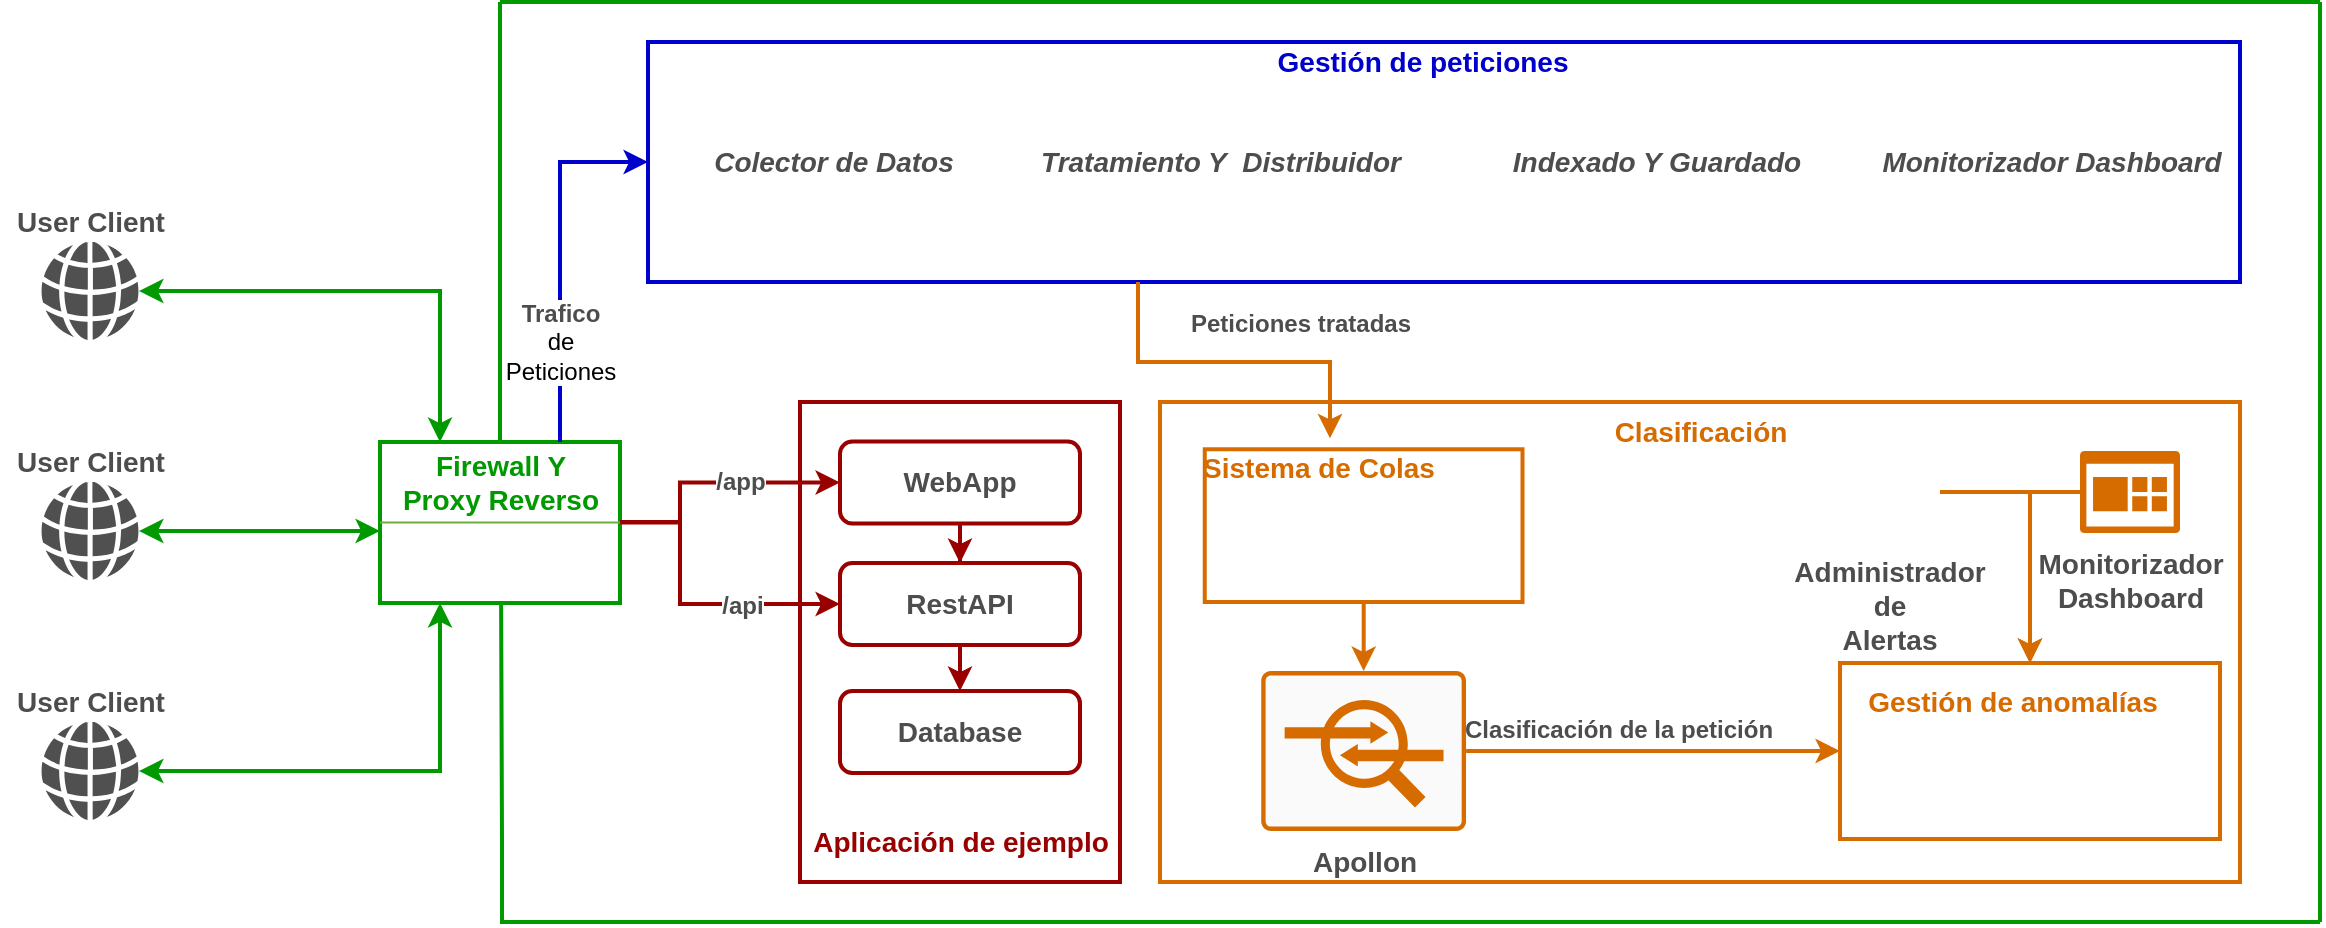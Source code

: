 <mxfile version="20.3.0" type="device"><diagram id="djfzVQxf6lyeeOv5M5R_" name="Página-1"><mxGraphModel dx="1102" dy="677" grid="1" gridSize="10" guides="1" tooltips="1" connect="1" arrows="1" fold="1" page="1" pageScale="1" pageWidth="827" pageHeight="1169" math="0" shadow="0"><root><mxCell id="0"/><mxCell id="1" parent="0"/><mxCell id="H_BhXznSOWmmQZtlCuhr-55" value="&lt;span style=&quot;color: rgba(0 , 0 , 0 , 0) ; font-family: monospace ; font-size: 0px&quot;&gt;%3CmxGraphModel%3E%3Croot%3E%3CmxCell%20id%3D%220%22%2F%3E%3CmxCell%20id%3D%221%22%20parent%3D%220%22%2F%3E%3CmxCell%20id%3D%222%22%20value%3D%22%22%20style%3D%22endArrow%3Dnone%3Bhtml%3D1%3Brounded%3D0%3BstrokeColor%3D%23009900%3BstrokeWidth%3D2%3BedgeStyle%3DorthogonalEdgeStyle%3B%22%20edge%3D%221%22%20parent%3D%221%22%3E%3CmxGeometry%20width%3D%2250%22%20height%3D%2250%22%20relative%3D%221%22%20as%3D%22geometry%22%3E%3CmxPoint%20x%3D%221090%22%20y%3D%22220%22%20as%3D%22sourcePoint%22%2F%3E%3CmxPoint%20x%3D%22290%22%20y%3D%22220%22%20as%3D%22targetPoint%22%2F%3E%3CArray%20as%3D%22points%22%3E%3CmxPoint%20x%3D%221090%22%20y%3D%22220%22%2F%3E%3C%2FArray%3E%3C%2FmxGeometry%3E%3C%2FmxCell%3E%3C%2Froot%3E%3C%2FmxGraphModel%3E&lt;/span&gt;" style="rounded=0;whiteSpace=wrap;html=1;strokeColor=#D66B00;strokeWidth=2;fillColor=none;fontColor=#000000;" parent="1" vertex="1"><mxGeometry x="620" y="420" width="540" height="240" as="geometry"/></mxCell><mxCell id="H_BhXznSOWmmQZtlCuhr-4" value="" style="group" parent="1" vertex="1" connectable="0"><mxGeometry x="40" y="320" width="90" height="69" as="geometry"/></mxCell><mxCell id="H_BhXznSOWmmQZtlCuhr-2" value="" style="sketch=0;pointerEvents=1;shadow=0;dashed=0;html=1;strokeColor=none;fillColor=#505050;labelPosition=center;verticalLabelPosition=bottom;verticalAlign=top;outlineConnect=0;align=center;shape=mxgraph.office.concepts.globe_internet;" parent="H_BhXznSOWmmQZtlCuhr-4" vertex="1"><mxGeometry x="20.5" y="20" width="49" height="49" as="geometry"/></mxCell><mxCell id="H_BhXznSOWmmQZtlCuhr-3" value="&lt;font style=&quot;font-size: 14px&quot; color=&quot;#4d4d4d&quot;&gt;&lt;b&gt;User Client&lt;/b&gt;&lt;/font&gt;" style="text;html=1;align=center;verticalAlign=middle;resizable=0;points=[];autosize=1;strokeColor=none;fillColor=none;" parent="H_BhXznSOWmmQZtlCuhr-4" vertex="1"><mxGeometry width="90" height="20" as="geometry"/></mxCell><mxCell id="H_BhXznSOWmmQZtlCuhr-5" value="" style="group" parent="1" vertex="1" connectable="0"><mxGeometry x="40" y="440" width="90" height="69" as="geometry"/></mxCell><mxCell id="H_BhXznSOWmmQZtlCuhr-6" value="" style="sketch=0;pointerEvents=1;shadow=0;dashed=0;html=1;strokeColor=none;fillColor=#505050;labelPosition=center;verticalLabelPosition=bottom;verticalAlign=top;outlineConnect=0;align=center;shape=mxgraph.office.concepts.globe_internet;" parent="H_BhXznSOWmmQZtlCuhr-5" vertex="1"><mxGeometry x="20.5" y="20" width="49" height="49" as="geometry"/></mxCell><mxCell id="H_BhXznSOWmmQZtlCuhr-7" value="&lt;font style=&quot;font-size: 14px&quot; color=&quot;#4d4d4d&quot;&gt;&lt;b&gt;User Client&lt;/b&gt;&lt;/font&gt;" style="text;html=1;align=center;verticalAlign=middle;resizable=0;points=[];autosize=1;strokeColor=none;fillColor=none;" parent="H_BhXznSOWmmQZtlCuhr-5" vertex="1"><mxGeometry width="90" height="20" as="geometry"/></mxCell><mxCell id="H_BhXznSOWmmQZtlCuhr-8" value="" style="group" parent="1" vertex="1" connectable="0"><mxGeometry x="40" y="560" width="90" height="69" as="geometry"/></mxCell><mxCell id="H_BhXznSOWmmQZtlCuhr-9" value="" style="sketch=0;pointerEvents=1;shadow=0;dashed=0;html=1;strokeColor=none;fillColor=#505050;labelPosition=center;verticalLabelPosition=bottom;verticalAlign=top;outlineConnect=0;align=center;shape=mxgraph.office.concepts.globe_internet;" parent="H_BhXznSOWmmQZtlCuhr-8" vertex="1"><mxGeometry x="20.5" y="20" width="49" height="49" as="geometry"/></mxCell><mxCell id="H_BhXznSOWmmQZtlCuhr-10" value="&lt;font style=&quot;font-size: 14px&quot; color=&quot;#4d4d4d&quot;&gt;&lt;b&gt;User Client&lt;/b&gt;&lt;/font&gt;" style="text;html=1;align=center;verticalAlign=middle;resizable=0;points=[];autosize=1;strokeColor=none;fillColor=none;" parent="H_BhXznSOWmmQZtlCuhr-8" vertex="1"><mxGeometry width="90" height="20" as="geometry"/></mxCell><mxCell id="H_BhXznSOWmmQZtlCuhr-18" value="" style="group" parent="1" vertex="1" connectable="0"><mxGeometry x="230" y="440" width="134.16" height="80.5" as="geometry"/></mxCell><mxCell id="H_BhXznSOWmmQZtlCuhr-15" value="" style="rounded=0;whiteSpace=wrap;html=1;fillColor=none;strokeColor=#009900;strokeWidth=2;" parent="H_BhXznSOWmmQZtlCuhr-18" vertex="1"><mxGeometry width="120" height="80.5" as="geometry"/></mxCell><mxCell id="H_BhXznSOWmmQZtlCuhr-16" value="&lt;font style=&quot;font-size: 14px&quot; color=&quot;#009900&quot;&gt;&lt;b&gt;Firewall Y&lt;br&gt;Proxy Reverso&lt;/b&gt;&lt;/font&gt;" style="text;html=1;align=center;verticalAlign=middle;resizable=0;points=[];autosize=1;strokeColor=none;fillColor=none;" parent="H_BhXznSOWmmQZtlCuhr-18" vertex="1"><mxGeometry y="-5" width="120" height="50" as="geometry"/></mxCell><mxCell id="H_BhXznSOWmmQZtlCuhr-17" value="" style="endArrow=none;html=1;rounded=0;edgeStyle=orthogonalEdgeStyle;entryX=1;entryY=0.5;entryDx=0;entryDy=0;exitX=0;exitY=0.5;exitDx=0;exitDy=0;strokeColor=#6CAE3E;" parent="H_BhXznSOWmmQZtlCuhr-18" source="H_BhXznSOWmmQZtlCuhr-15" target="H_BhXznSOWmmQZtlCuhr-15" edge="1"><mxGeometry width="50" height="50" relative="1" as="geometry"><mxPoint x="60" y="8.944" as="sourcePoint"/><mxPoint x="110" y="8.944" as="targetPoint"/><Array as="points"><mxPoint x="60" y="40.25"/><mxPoint x="60" y="40.25"/></Array></mxGeometry></mxCell><mxCell id="H_BhXznSOWmmQZtlCuhr-19" style="edgeStyle=orthogonalEdgeStyle;rounded=0;orthogonalLoop=1;jettySize=auto;html=1;entryX=0.25;entryY=0;entryDx=0;entryDy=0;strokeColor=#009900;strokeWidth=2;startArrow=classic;startFill=1;" parent="1" source="H_BhXznSOWmmQZtlCuhr-2" target="H_BhXznSOWmmQZtlCuhr-15" edge="1"><mxGeometry relative="1" as="geometry"/></mxCell><mxCell id="H_BhXznSOWmmQZtlCuhr-20" style="edgeStyle=orthogonalEdgeStyle;rounded=0;orthogonalLoop=1;jettySize=auto;html=1;startArrow=classic;startFill=1;strokeColor=#009900;strokeWidth=2;" parent="1" source="H_BhXznSOWmmQZtlCuhr-6" edge="1"><mxGeometry relative="1" as="geometry"><mxPoint x="230" y="484.5" as="targetPoint"/></mxGeometry></mxCell><mxCell id="H_BhXznSOWmmQZtlCuhr-21" style="edgeStyle=orthogonalEdgeStyle;rounded=0;orthogonalLoop=1;jettySize=auto;html=1;entryX=0.25;entryY=1;entryDx=0;entryDy=0;startArrow=classic;startFill=1;strokeColor=#009900;strokeWidth=2;" parent="1" source="H_BhXznSOWmmQZtlCuhr-9" target="H_BhXznSOWmmQZtlCuhr-15" edge="1"><mxGeometry relative="1" as="geometry"/></mxCell><mxCell id="H_BhXznSOWmmQZtlCuhr-26" value="&lt;span style=&quot;font-size: 12px&quot;&gt;&lt;font color=&quot;#4d4d4d&quot;&gt;&lt;b&gt;Trafico&lt;br&gt;&lt;/b&gt;&lt;/font&gt;de&lt;br&gt;Peticiones&lt;br&gt;&lt;/span&gt;" style="edgeStyle=orthogonalEdgeStyle;rounded=0;orthogonalLoop=1;jettySize=auto;html=1;exitX=0.75;exitY=0;exitDx=0;exitDy=0;entryX=0;entryY=0.5;entryDx=0;entryDy=0;startArrow=none;startFill=0;strokeColor=#0000CC;strokeWidth=2;" parent="1" source="H_BhXznSOWmmQZtlCuhr-15" target="H_BhXznSOWmmQZtlCuhr-25" edge="1"><mxGeometry x="-0.457" relative="1" as="geometry"><mxPoint as="offset"/></mxGeometry></mxCell><mxCell id="H_BhXznSOWmmQZtlCuhr-45" value="&lt;font style=&quot;font-size: 12px&quot; color=&quot;#4d4d4d&quot;&gt;&lt;b&gt;/app&lt;/b&gt;&lt;/font&gt;" style="edgeStyle=orthogonalEdgeStyle;rounded=0;orthogonalLoop=1;jettySize=auto;html=1;entryX=0;entryY=0.5;entryDx=0;entryDy=0;startArrow=none;startFill=0;strokeColor=#990000;strokeWidth=2;" parent="1" target="H_BhXznSOWmmQZtlCuhr-42" edge="1"><mxGeometry x="0.229" relative="1" as="geometry"><mxPoint x="350" y="480" as="sourcePoint"/><Array as="points"><mxPoint x="380" y="480"/><mxPoint x="380" y="460"/></Array><mxPoint as="offset"/></mxGeometry></mxCell><mxCell id="H_BhXznSOWmmQZtlCuhr-47" style="edgeStyle=orthogonalEdgeStyle;rounded=0;orthogonalLoop=1;jettySize=auto;html=1;startArrow=none;startFill=0;strokeColor=#990000;strokeWidth=2;entryX=0;entryY=0.5;entryDx=0;entryDy=0;" parent="1" source="H_BhXznSOWmmQZtlCuhr-15" target="H_BhXznSOWmmQZtlCuhr-43" edge="1"><mxGeometry relative="1" as="geometry"><Array as="points"><mxPoint x="380" y="480"/><mxPoint x="380" y="521"/></Array></mxGeometry></mxCell><mxCell id="H_BhXznSOWmmQZtlCuhr-48" value="&lt;font color=&quot;#4d4d4d&quot; style=&quot;font-size: 12px&quot;&gt;&lt;b&gt;/api&lt;/b&gt;&lt;/font&gt;" style="edgeLabel;html=1;align=center;verticalAlign=middle;resizable=0;points=[];fontSize=14;" parent="H_BhXznSOWmmQZtlCuhr-47" vertex="1" connectable="0"><mxGeometry x="0.377" y="-1" relative="1" as="geometry"><mxPoint x="-3" y="-1" as="offset"/></mxGeometry></mxCell><mxCell id="H_BhXznSOWmmQZtlCuhr-51" value="" style="group" parent="1" vertex="1" connectable="0"><mxGeometry x="364" y="240" width="796" height="120" as="geometry"/></mxCell><mxCell id="H_BhXznSOWmmQZtlCuhr-25" value="" style="rounded=0;whiteSpace=wrap;html=1;strokeColor=#0000CC;strokeWidth=2;fillColor=none;" parent="H_BhXznSOWmmQZtlCuhr-51" vertex="1"><mxGeometry width="796.0" height="120" as="geometry"/></mxCell><mxCell id="H_BhXznSOWmmQZtlCuhr-28" value="&lt;font color=&quot;#0000cc&quot;&gt;&lt;span style=&quot;font-size: 14px;&quot;&gt;&lt;b&gt;Gestión de peticiones&lt;/b&gt;&lt;/span&gt;&lt;/font&gt;" style="text;html=1;align=center;verticalAlign=middle;resizable=0;points=[];autosize=1;strokeColor=none;fillColor=none;" parent="H_BhXznSOWmmQZtlCuhr-51" vertex="1"><mxGeometry x="302.224" y="-5" width="170" height="30" as="geometry"/></mxCell><mxCell id="H_BhXznSOWmmQZtlCuhr-29" value="&lt;div&gt;&lt;span style=&quot;font-size: 14px&quot;&gt;&lt;font color=&quot;#4d4d4d&quot; face=&quot;helvetica&quot;&gt;&lt;b&gt;&lt;i&gt;Colector de Datos&lt;/i&gt;&lt;/b&gt;&lt;/font&gt;&lt;/span&gt;&lt;/div&gt;" style="text;whiteSpace=wrap;html=1;align=center;" parent="H_BhXznSOWmmQZtlCuhr-51" vertex="1"><mxGeometry x="29.736" y="45" width="125.805" height="30" as="geometry"/></mxCell><mxCell id="H_BhXznSOWmmQZtlCuhr-30" value="&lt;div&gt;&lt;font face=&quot;helvetica&quot; color=&quot;#4d4d4d&quot;&gt;&lt;span style=&quot;font-size: 14px;&quot;&gt;&lt;b&gt;&lt;i&gt;Tratamiento Y&amp;nbsp; Distribuidor&lt;/i&gt;&lt;/b&gt;&lt;/span&gt;&lt;/font&gt;&lt;/div&gt;" style="text;whiteSpace=wrap;html=1;align=center;" parent="H_BhXznSOWmmQZtlCuhr-51" vertex="1"><mxGeometry x="178.414" y="45" width="217.299" height="30" as="geometry"/></mxCell><mxCell id="H_BhXznSOWmmQZtlCuhr-31" value="&lt;div&gt;&lt;font color=&quot;#4d4d4d&quot; face=&quot;helvetica&quot;&gt;&lt;span style=&quot;font-size: 14px&quot;&gt;&lt;b&gt;&lt;i&gt;Indexado Y Guardado&lt;/i&gt;&lt;/b&gt;&lt;/span&gt;&lt;/font&gt;&lt;/div&gt;" style="text;whiteSpace=wrap;html=1;align=center;" parent="H_BhXznSOWmmQZtlCuhr-51" vertex="1"><mxGeometry x="430.023" y="45" width="148.678" height="30" as="geometry"/></mxCell><mxCell id="H_BhXznSOWmmQZtlCuhr-32" value="&lt;div&gt;&lt;font color=&quot;#4d4d4d&quot; face=&quot;helvetica&quot;&gt;&lt;span style=&quot;font-size: 14px&quot;&gt;&lt;b&gt;&lt;i&gt;Monitorizador Dashboard&lt;/i&gt;&lt;/b&gt;&lt;/span&gt;&lt;/font&gt;&lt;/div&gt;" style="text;whiteSpace=wrap;html=1;align=center;" parent="H_BhXznSOWmmQZtlCuhr-51" vertex="1"><mxGeometry x="616.001" y="45" width="171.552" height="30" as="geometry"/></mxCell><mxCell id="H_BhXznSOWmmQZtlCuhr-33" value="" style="endArrow=none;html=1;rounded=0;edgeStyle=orthogonalEdgeStyle;entryX=1;entryY=0.5;entryDx=0;entryDy=0;exitX=0;exitY=0.5;exitDx=0;exitDy=0;strokeColor=#0000CC;" parent="H_BhXznSOWmmQZtlCuhr-51" target="H_BhXznSOWmmQZtlCuhr-25" edge="1"><mxGeometry width="50" height="50" relative="1" as="geometry"><mxPoint y="59.5" as="sourcePoint"/><mxPoint x="137.241" y="59.5" as="targetPoint"/><Array as="points"><mxPoint y="120"/><mxPoint x="796" y="120"/></Array></mxGeometry></mxCell><mxCell id="H_BhXznSOWmmQZtlCuhr-56" value="" style="group" parent="1" vertex="1" connectable="0"><mxGeometry x="440" y="420" width="165" height="240" as="geometry"/></mxCell><mxCell id="H_BhXznSOWmmQZtlCuhr-40" value="&lt;span style=&quot;color: rgba(0 , 0 , 0 , 0) ; font-family: monospace ; font-size: 0px&quot;&gt;%3CmxGraphModel%3E%3Croot%3E%3CmxCell%20id%3D%220%22%2F%3E%3CmxCell%20id%3D%221%22%20parent%3D%220%22%2F%3E%3CmxCell%20id%3D%222%22%20value%3D%22%22%20style%3D%22endArrow%3Dnone%3Bhtml%3D1%3Brounded%3D0%3BstrokeColor%3D%23009900%3BstrokeWidth%3D2%3BedgeStyle%3DorthogonalEdgeStyle%3B%22%20edge%3D%221%22%20parent%3D%221%22%3E%3CmxGeometry%20width%3D%2250%22%20height%3D%2250%22%20relative%3D%221%22%20as%3D%22geometry%22%3E%3CmxPoint%20x%3D%221090%22%20y%3D%22220%22%20as%3D%22sourcePoint%22%2F%3E%3CmxPoint%20x%3D%22290%22%20y%3D%22220%22%20as%3D%22targetPoint%22%2F%3E%3CArray%20as%3D%22points%22%3E%3CmxPoint%20x%3D%221090%22%20y%3D%22220%22%2F%3E%3C%2FArray%3E%3C%2FmxGeometry%3E%3C%2FmxCell%3E%3C%2Froot%3E%3C%2FmxGraphModel%3E&lt;/span&gt;" style="rounded=0;whiteSpace=wrap;html=1;strokeColor=#990000;strokeWidth=2;fillColor=none;" parent="H_BhXznSOWmmQZtlCuhr-56" vertex="1"><mxGeometry width="160" height="240" as="geometry"/></mxCell><mxCell id="H_BhXznSOWmmQZtlCuhr-41" value="&lt;b style=&quot;font-size: 14px&quot;&gt;&lt;font color=&quot;#990000&quot;&gt;Aplicación de ejemplo&lt;/font&gt;&lt;/b&gt;" style="text;html=1;align=center;verticalAlign=middle;resizable=0;points=[];autosize=1;strokeColor=none;fillColor=none;" parent="H_BhXznSOWmmQZtlCuhr-56" vertex="1"><mxGeometry x="-5" y="205" width="170" height="30" as="geometry"/></mxCell><mxCell id="H_BhXznSOWmmQZtlCuhr-42" value="&lt;font style=&quot;font-size: 14px&quot; color=&quot;#4d4d4d&quot;&gt;&lt;b&gt;WebApp&lt;/b&gt;&lt;/font&gt;" style="rounded=1;whiteSpace=wrap;html=1;strokeColor=#990000;strokeWidth=2;fillColor=none;" parent="H_BhXznSOWmmQZtlCuhr-56" vertex="1"><mxGeometry x="20" y="19.75" width="120" height="41" as="geometry"/></mxCell><mxCell id="H_BhXznSOWmmQZtlCuhr-43" value="&lt;font style=&quot;font-size: 14px&quot; color=&quot;#4d4d4d&quot;&gt;&lt;b&gt;RestAPI&lt;/b&gt;&lt;/font&gt;" style="rounded=1;whiteSpace=wrap;html=1;strokeColor=#990000;strokeWidth=2;fillColor=none;" parent="H_BhXznSOWmmQZtlCuhr-56" vertex="1"><mxGeometry x="20" y="80.5" width="120" height="41" as="geometry"/></mxCell><mxCell id="H_BhXznSOWmmQZtlCuhr-50" style="edgeStyle=orthogonalEdgeStyle;rounded=0;orthogonalLoop=1;jettySize=auto;html=1;entryX=0.5;entryY=0;entryDx=0;entryDy=0;startArrow=none;startFill=0;strokeColor=#990000;strokeWidth=2;" parent="H_BhXznSOWmmQZtlCuhr-56" source="H_BhXznSOWmmQZtlCuhr-42" target="H_BhXznSOWmmQZtlCuhr-43" edge="1"><mxGeometry relative="1" as="geometry"/></mxCell><mxCell id="H_BhXznSOWmmQZtlCuhr-44" value="&lt;font color=&quot;#4d4d4d&quot;&gt;&lt;span style=&quot;font-size: 14px&quot;&gt;&lt;b&gt;Database&lt;/b&gt;&lt;/span&gt;&lt;/font&gt;" style="rounded=1;whiteSpace=wrap;html=1;strokeColor=#990000;strokeWidth=2;fillColor=none;" parent="H_BhXznSOWmmQZtlCuhr-56" vertex="1"><mxGeometry x="20" y="144.5" width="120" height="41" as="geometry"/></mxCell><mxCell id="H_BhXznSOWmmQZtlCuhr-49" style="edgeStyle=orthogonalEdgeStyle;rounded=0;orthogonalLoop=1;jettySize=auto;html=1;entryX=0.5;entryY=0;entryDx=0;entryDy=0;startArrow=none;startFill=0;strokeColor=#990000;strokeWidth=2;" parent="H_BhXznSOWmmQZtlCuhr-56" source="H_BhXznSOWmmQZtlCuhr-43" target="H_BhXznSOWmmQZtlCuhr-44" edge="1"><mxGeometry relative="1" as="geometry"/></mxCell><mxCell id="H_BhXznSOWmmQZtlCuhr-59" value="&lt;b style=&quot;font-size: 14px&quot;&gt;&lt;font color=&quot;#d66b00&quot;&gt;Clasificación&lt;/font&gt;&lt;/b&gt;" style="text;html=1;align=center;verticalAlign=middle;resizable=0;points=[];autosize=1;strokeColor=none;fillColor=none;" parent="1" vertex="1"><mxGeometry x="835" y="420" width="110" height="30" as="geometry"/></mxCell><mxCell id="H_BhXznSOWmmQZtlCuhr-61" value="" style="group" parent="1" vertex="1" connectable="0"><mxGeometry x="642.38" y="400" width="177.62" height="120" as="geometry"/></mxCell><mxCell id="H_BhXznSOWmmQZtlCuhr-67" value="" style="group" parent="H_BhXznSOWmmQZtlCuhr-61" vertex="1" connectable="0"><mxGeometry y="43.636" width="172.112" height="76.364" as="geometry"/></mxCell><mxCell id="H_BhXznSOWmmQZtlCuhr-62" value="" style="rounded=0;whiteSpace=wrap;html=1;fillColor=none;strokeColor=#D66B00;strokeWidth=2;" parent="H_BhXznSOWmmQZtlCuhr-67" vertex="1"><mxGeometry width="158.873" height="76.364" as="geometry"/></mxCell><mxCell id="H_BhXznSOWmmQZtlCuhr-64" value="&lt;b style=&quot;font-size: 14px&quot;&gt;&lt;font color=&quot;#d66b00&quot;&gt;Sistema de Colas&lt;/font&gt;&lt;/b&gt;" style="text;html=1;align=center;verticalAlign=middle;resizable=0;points=[];autosize=1;strokeColor=none;fillColor=none;" parent="H_BhXznSOWmmQZtlCuhr-67" vertex="1"><mxGeometry x="-13.239" y="-5.455" width="140" height="30" as="geometry"/></mxCell><mxCell id="H_BhXznSOWmmQZtlCuhr-71" style="edgeStyle=orthogonalEdgeStyle;rounded=0;orthogonalLoop=1;jettySize=auto;html=1;fontSize=14;startArrow=none;startFill=0;strokeColor=#D66B00;strokeWidth=2;" parent="1" target="H_BhXznSOWmmQZtlCuhr-64" edge="1"><mxGeometry relative="1" as="geometry"><Array as="points"><mxPoint x="609" y="400"/><mxPoint x="705" y="400"/></Array><mxPoint x="609" y="360" as="sourcePoint"/></mxGeometry></mxCell><mxCell id="H_BhXznSOWmmQZtlCuhr-74" style="edgeStyle=orthogonalEdgeStyle;rounded=0;orthogonalLoop=1;jettySize=auto;html=1;entryX=0.5;entryY=0;entryDx=0;entryDy=0;entryPerimeter=0;fontSize=14;startArrow=none;startFill=0;strokeColor=#D66B00;strokeWidth=2;" parent="1" source="H_BhXznSOWmmQZtlCuhr-62" target="H_BhXznSOWmmQZtlCuhr-73" edge="1"><mxGeometry relative="1" as="geometry"/></mxCell><mxCell id="H_BhXznSOWmmQZtlCuhr-80" style="edgeStyle=orthogonalEdgeStyle;rounded=0;orthogonalLoop=1;jettySize=auto;html=1;entryX=0;entryY=0.5;entryDx=0;entryDy=0;fontSize=14;startArrow=none;startFill=0;strokeColor=#D66B00;strokeWidth=2;" parent="1" source="H_BhXznSOWmmQZtlCuhr-73" target="H_BhXznSOWmmQZtlCuhr-76" edge="1"><mxGeometry relative="1" as="geometry"/></mxCell><mxCell id="H_BhXznSOWmmQZtlCuhr-81" value="&lt;font style=&quot;font-size: 12px&quot; color=&quot;#4d4d4d&quot;&gt;&lt;b&gt;Clasificación de la petición&lt;/b&gt;&lt;/font&gt;" style="edgeLabel;html=1;align=center;verticalAlign=middle;resizable=0;points=[];fontSize=14;" parent="H_BhXznSOWmmQZtlCuhr-80" vertex="1" connectable="0"><mxGeometry x="-0.272" relative="1" as="geometry"><mxPoint x="8" y="-12" as="offset"/></mxGeometry></mxCell><mxCell id="6MBZX28DMphvkmVzmP9w-8" style="edgeStyle=orthogonalEdgeStyle;rounded=0;orthogonalLoop=1;jettySize=auto;html=1;entryX=0.5;entryY=0;entryDx=0;entryDy=0;fillColor=#ffcd28;strokeColor=#D66B00;gradientColor=#ffa500;fontSize=14;startArrow=none;startFill=0;strokeWidth=2;" edge="1" parent="1" source="H_BhXznSOWmmQZtlCuhr-86" target="H_BhXznSOWmmQZtlCuhr-76"><mxGeometry relative="1" as="geometry"><Array as="points"><mxPoint x="1055" y="465"/></Array></mxGeometry></mxCell><mxCell id="H_BhXznSOWmmQZtlCuhr-86" value="&lt;b&gt;Monitorizador&lt;br&gt;Dashboard&lt;/b&gt;" style="sketch=0;pointerEvents=1;shadow=0;dashed=0;html=1;strokeColor=none;labelPosition=center;verticalLabelPosition=bottom;verticalAlign=top;align=center;fillColor=#D66B00;shape=mxgraph.mscae.oms.dashboard;fontSize=14;fontColor=#4D4D4D;" parent="1" vertex="1"><mxGeometry x="1080" y="444.5" width="50" height="41" as="geometry"/></mxCell><mxCell id="H_BhXznSOWmmQZtlCuhr-54" value="" style="endArrow=none;html=1;rounded=0;strokeColor=#009900;strokeWidth=2;edgeStyle=orthogonalEdgeStyle;" parent="1" edge="1"><mxGeometry x="290" y="220" width="50" height="50" as="geometry"><mxPoint x="1200" y="680" as="sourcePoint"/><mxPoint x="290" y="680" as="targetPoint"/><Array as="points"><mxPoint x="1090" y="680"/><mxPoint x="290" y="680"/></Array></mxGeometry></mxCell><mxCell id="H_BhXznSOWmmQZtlCuhr-23" value="" style="endArrow=none;html=1;rounded=0;strokeColor=#009900;strokeWidth=2;edgeStyle=orthogonalEdgeStyle;exitX=0.5;exitY=0;exitDx=0;exitDy=0;" parent="1" source="H_BhXznSOWmmQZtlCuhr-15" edge="1"><mxGeometry x="290" y="220" width="50" height="50" as="geometry"><mxPoint x="300" y="357.063" as="sourcePoint"/><mxPoint x="290" y="220" as="targetPoint"/></mxGeometry></mxCell><mxCell id="H_BhXznSOWmmQZtlCuhr-24" value="" style="endArrow=none;html=1;rounded=0;strokeColor=#009900;strokeWidth=2;edgeStyle=orthogonalEdgeStyle;entryX=0.5;entryY=1;entryDx=0;entryDy=0;" parent="1" edge="1"><mxGeometry x="290" y="220" width="50" height="50" as="geometry"><mxPoint x="291" y="680" as="sourcePoint"/><mxPoint x="290.56" y="520.5" as="targetPoint"/><Array as="points"><mxPoint x="291" y="640"/><mxPoint x="291" y="640"/></Array></mxGeometry></mxCell><mxCell id="H_BhXznSOWmmQZtlCuhr-39" value="" style="endArrow=none;html=1;rounded=0;strokeColor=#009900;strokeWidth=2;edgeStyle=orthogonalEdgeStyle;" parent="1" edge="1"><mxGeometry x="290" y="220" width="50" height="50" as="geometry"><mxPoint x="1200" y="220" as="sourcePoint"/><mxPoint x="290" y="220" as="targetPoint"/><Array as="points"><mxPoint x="1090" y="220"/></Array></mxGeometry></mxCell><mxCell id="H_BhXznSOWmmQZtlCuhr-57" value="" style="endArrow=none;html=1;rounded=0;strokeColor=#009900;strokeWidth=2;edgeStyle=orthogonalEdgeStyle;" parent="1" edge="1"><mxGeometry x="400" y="220" width="50" height="50" as="geometry"><mxPoint x="1200" y="680" as="sourcePoint"/><mxPoint x="1200" y="220" as="targetPoint"/><Array as="points"><mxPoint x="1200" y="450"/><mxPoint x="1200" y="450"/></Array></mxGeometry></mxCell><mxCell id="H_BhXznSOWmmQZtlCuhr-69" value="&lt;font style=&quot;font-size: 12px&quot; color=&quot;#4d4d4d&quot;&gt;&lt;b&gt;Peticiones tratadas&lt;/b&gt;&lt;/font&gt;" style="text;html=1;align=center;verticalAlign=middle;resizable=0;points=[];autosize=1;strokeColor=none;fillColor=none;fontSize=14;" parent="1" vertex="1"><mxGeometry x="625" y="365" width="130" height="30" as="geometry"/></mxCell><mxCell id="H_BhXznSOWmmQZtlCuhr-73" value="&lt;font color=&quot;#4d4d4d&quot;&gt;&lt;b&gt;Apollon&lt;/b&gt;&lt;/font&gt;" style="sketch=0;points=[[0.015,0.015,0],[0.985,0.015,0],[0.985,0.985,0],[0.015,0.985,0],[0.25,0,0],[0.5,0,0],[0.75,0,0],[1,0.25,0],[1,0.5,0],[1,0.75,0],[0.75,1,0],[0.5,1,0],[0.25,1,0],[0,0.75,0],[0,0.5,0],[0,0.25,0]];verticalLabelPosition=bottom;html=1;verticalAlign=top;aspect=fixed;align=center;pointerEvents=1;shape=mxgraph.cisco19.rect;prIcon=ips_ids;fillColor=#FAFAFA;strokeColor=#D66B00;fontSize=14;" parent="1" vertex="1"><mxGeometry x="670.62" y="554.5" width="102.4" height="80" as="geometry"/></mxCell><mxCell id="6MBZX28DMphvkmVzmP9w-5" style="edgeStyle=orthogonalEdgeStyle;rounded=0;orthogonalLoop=1;jettySize=auto;html=1;entryX=0.5;entryY=0;entryDx=0;entryDy=0;fillColor=#fa6800;strokeColor=#D66B00;fontSize=14;startArrow=none;startFill=0;strokeWidth=2;" edge="1" parent="1" source="H_BhXznSOWmmQZtlCuhr-83" target="H_BhXznSOWmmQZtlCuhr-76"><mxGeometry relative="1" as="geometry"><Array as="points"><mxPoint x="1055" y="465"/></Array></mxGeometry></mxCell><mxCell id="H_BhXznSOWmmQZtlCuhr-83" value="Administrador&#10;de&#10;Alertas" style="shape=image;verticalLabelPosition=bottom;labelBackgroundColor=#ffffff;verticalAlign=top;aspect=fixed;imageAspect=0;image=https://cdn-icons-png.flaticon.com/512/2014/2014825.png;fontSize=14;fontColor=#4D4D4D;fontStyle=1" parent="1" vertex="1"><mxGeometry x="960" y="440" width="50" height="50" as="geometry"/></mxCell><mxCell id="H_BhXznSOWmmQZtlCuhr-76" value="" style="rounded=0;whiteSpace=wrap;html=1;fillColor=none;strokeColor=#D66B00;strokeWidth=2;" parent="1" vertex="1"><mxGeometry x="960" y="550.5" width="190" height="88" as="geometry"/></mxCell><mxCell id="H_BhXznSOWmmQZtlCuhr-77" value="&lt;font color=&quot;#d66b00&quot;&gt;&lt;span style=&quot;font-size: 14px;&quot;&gt;&lt;b&gt;Gestión de anomalías&lt;/b&gt;&lt;/span&gt;&lt;/font&gt;" style="text;html=1;align=center;verticalAlign=middle;resizable=0;points=[];autosize=1;strokeColor=none;fillColor=none;" parent="1" vertex="1"><mxGeometry x="960.94" y="555.27" width="170" height="30" as="geometry"/></mxCell></root></mxGraphModel></diagram></mxfile>